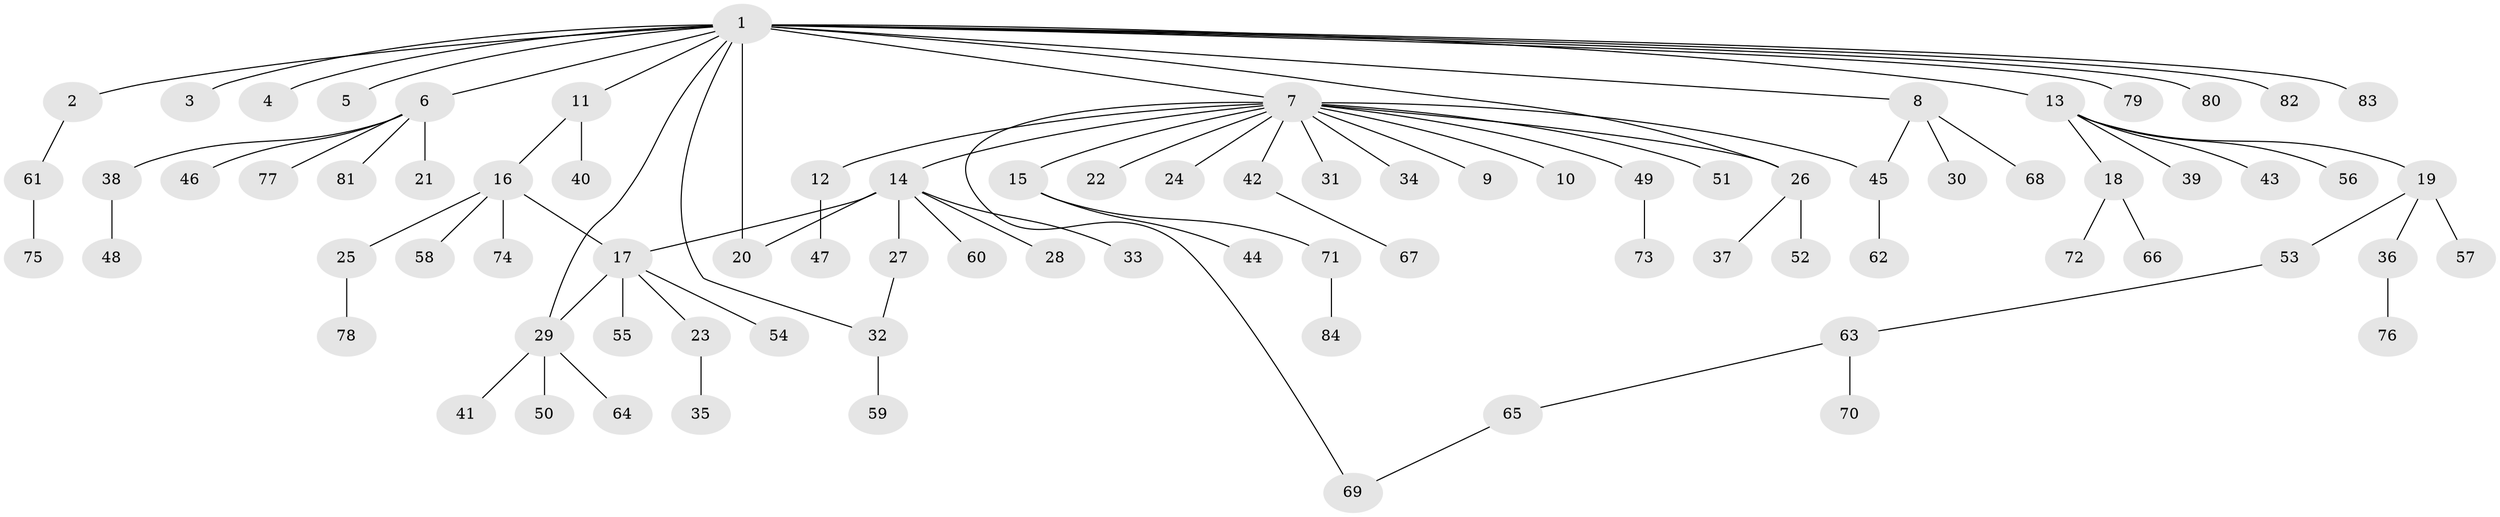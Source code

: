 // Generated by graph-tools (version 1.1) at 2025/25/03/09/25 03:25:54]
// undirected, 84 vertices, 90 edges
graph export_dot {
graph [start="1"]
  node [color=gray90,style=filled];
  1;
  2;
  3;
  4;
  5;
  6;
  7;
  8;
  9;
  10;
  11;
  12;
  13;
  14;
  15;
  16;
  17;
  18;
  19;
  20;
  21;
  22;
  23;
  24;
  25;
  26;
  27;
  28;
  29;
  30;
  31;
  32;
  33;
  34;
  35;
  36;
  37;
  38;
  39;
  40;
  41;
  42;
  43;
  44;
  45;
  46;
  47;
  48;
  49;
  50;
  51;
  52;
  53;
  54;
  55;
  56;
  57;
  58;
  59;
  60;
  61;
  62;
  63;
  64;
  65;
  66;
  67;
  68;
  69;
  70;
  71;
  72;
  73;
  74;
  75;
  76;
  77;
  78;
  79;
  80;
  81;
  82;
  83;
  84;
  1 -- 2;
  1 -- 3;
  1 -- 4;
  1 -- 5;
  1 -- 6;
  1 -- 7;
  1 -- 8;
  1 -- 11;
  1 -- 13;
  1 -- 20;
  1 -- 26;
  1 -- 29;
  1 -- 32;
  1 -- 79;
  1 -- 80;
  1 -- 82;
  1 -- 83;
  2 -- 61;
  6 -- 21;
  6 -- 38;
  6 -- 46;
  6 -- 77;
  6 -- 81;
  7 -- 9;
  7 -- 10;
  7 -- 12;
  7 -- 14;
  7 -- 15;
  7 -- 22;
  7 -- 24;
  7 -- 26;
  7 -- 31;
  7 -- 34;
  7 -- 42;
  7 -- 45;
  7 -- 49;
  7 -- 51;
  7 -- 69;
  8 -- 30;
  8 -- 45;
  8 -- 68;
  11 -- 16;
  11 -- 40;
  12 -- 47;
  13 -- 18;
  13 -- 19;
  13 -- 39;
  13 -- 43;
  13 -- 56;
  14 -- 17;
  14 -- 20;
  14 -- 27;
  14 -- 28;
  14 -- 33;
  14 -- 60;
  15 -- 44;
  15 -- 71;
  16 -- 17;
  16 -- 25;
  16 -- 58;
  16 -- 74;
  17 -- 23;
  17 -- 29;
  17 -- 54;
  17 -- 55;
  18 -- 66;
  18 -- 72;
  19 -- 36;
  19 -- 53;
  19 -- 57;
  23 -- 35;
  25 -- 78;
  26 -- 37;
  26 -- 52;
  27 -- 32;
  29 -- 41;
  29 -- 50;
  29 -- 64;
  32 -- 59;
  36 -- 76;
  38 -- 48;
  42 -- 67;
  45 -- 62;
  49 -- 73;
  53 -- 63;
  61 -- 75;
  63 -- 65;
  63 -- 70;
  65 -- 69;
  71 -- 84;
}
